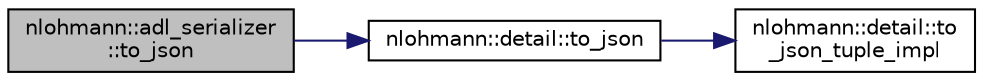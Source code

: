 digraph "nlohmann::adl_serializer::to_json"
{
  edge [fontname="Helvetica",fontsize="10",labelfontname="Helvetica",labelfontsize="10"];
  node [fontname="Helvetica",fontsize="10",shape=record];
  rankdir="LR";
  Node3 [label="nlohmann::adl_serializer\l::to_json",height=0.2,width=0.4,color="black", fillcolor="grey75", style="filled", fontcolor="black"];
  Node3 -> Node4 [color="midnightblue",fontsize="10",style="solid",fontname="Helvetica"];
  Node4 [label="nlohmann::detail::to_json",height=0.2,width=0.4,color="black", fillcolor="white", style="filled",URL="$namespacenlohmann_1_1detail.html#aa7a47b08eee864c2c108c04954919648"];
  Node4 -> Node5 [color="midnightblue",fontsize="10",style="solid",fontname="Helvetica"];
  Node5 [label="nlohmann::detail::to\l_json_tuple_impl",height=0.2,width=0.4,color="black", fillcolor="white", style="filled",URL="$namespacenlohmann_1_1detail.html#a510dfa15b01e9a8afe31600a27b28199"];
}

